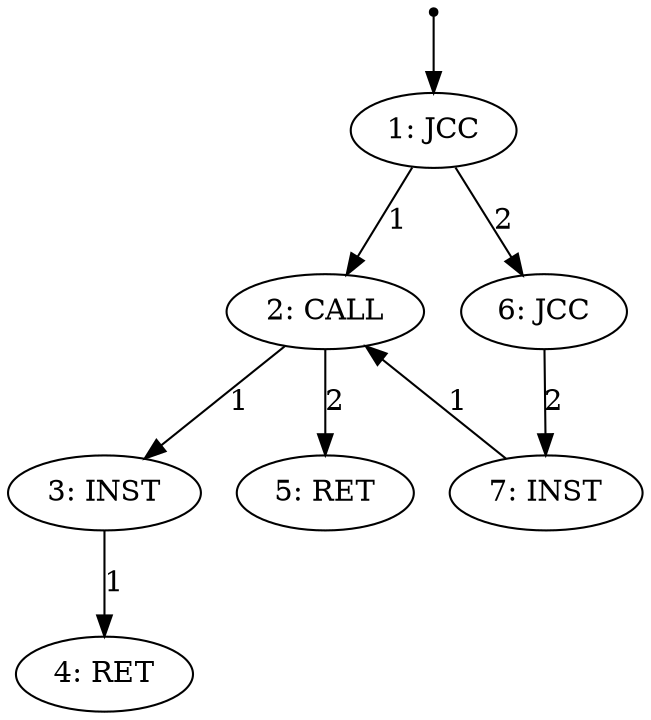 digraph G{
fontname=cmr10;
0 [shape=point]
1 [label="1: JCC"]
2 [label="2: CALL"]
3 [label="6: JCC"]
4 [label="3: INST"]
5 [label="5: RET"]
6 [label="7: INST"]
7 [label="4: RET"]

0 -> 1
1 -> 2 [label="1"]
1 -> 3 [label="2"]
2 -> 4 [label="1"]
2 -> 5 [label="2"]
3 -> 6 [label="2"]
4 -> 7 [label="1"]
6 -> 2 [label="1"]
subgraph { 
rank = same; 2; 3; 
} 
subgraph { 
rank = same; 4; 5; 
} 
}
